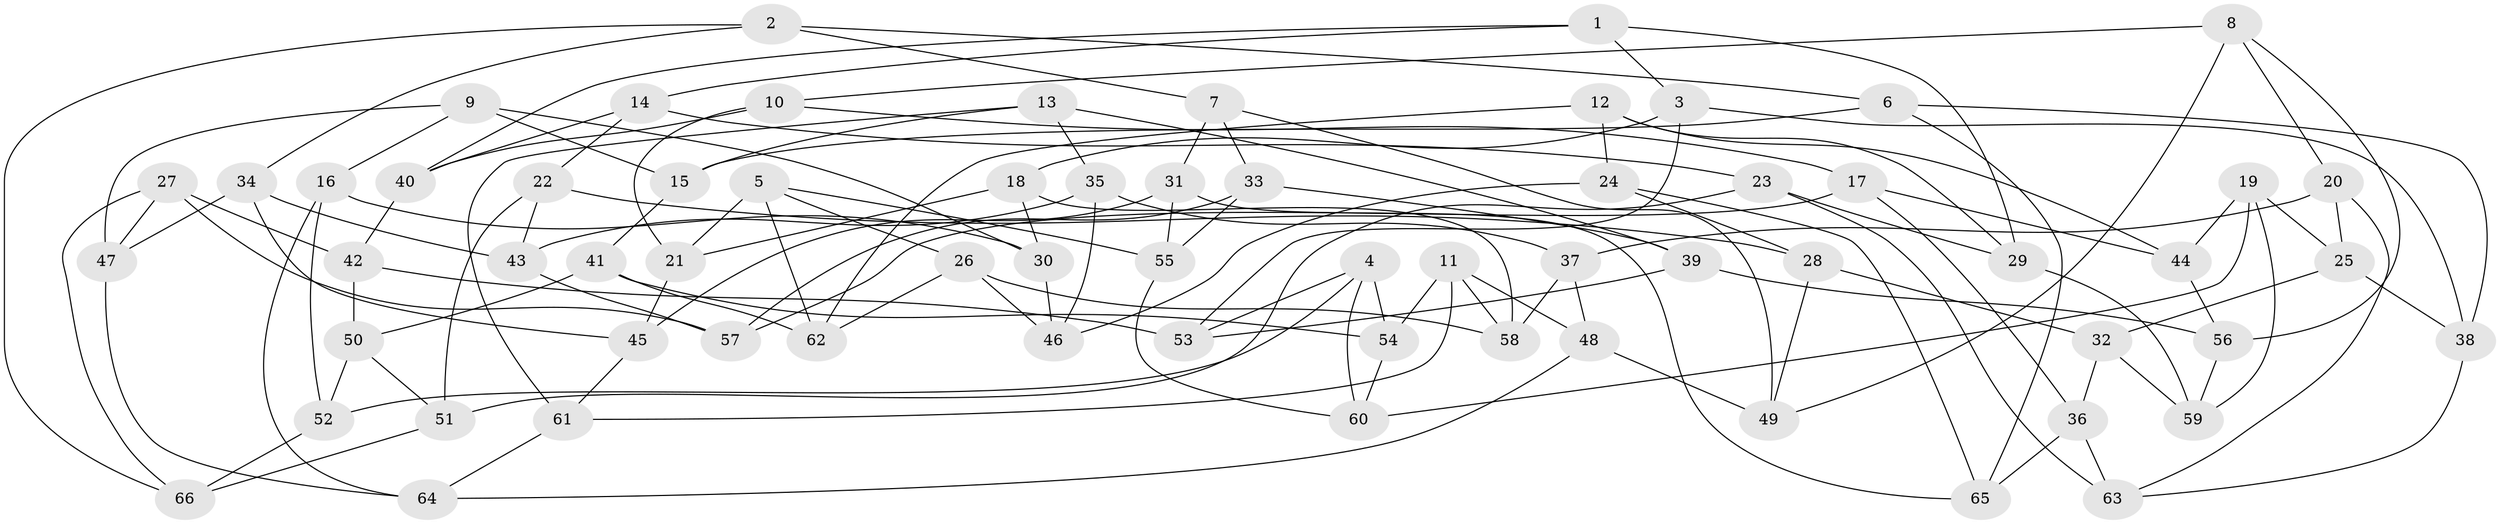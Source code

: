 // coarse degree distribution, {4: 0.1111111111111111, 6: 0.4444444444444444, 3: 0.037037037037037035, 7: 0.14814814814814814, 5: 0.18518518518518517, 8: 0.07407407407407407}
// Generated by graph-tools (version 1.1) at 2025/38/03/04/25 23:38:17]
// undirected, 66 vertices, 132 edges
graph export_dot {
  node [color=gray90,style=filled];
  1;
  2;
  3;
  4;
  5;
  6;
  7;
  8;
  9;
  10;
  11;
  12;
  13;
  14;
  15;
  16;
  17;
  18;
  19;
  20;
  21;
  22;
  23;
  24;
  25;
  26;
  27;
  28;
  29;
  30;
  31;
  32;
  33;
  34;
  35;
  36;
  37;
  38;
  39;
  40;
  41;
  42;
  43;
  44;
  45;
  46;
  47;
  48;
  49;
  50;
  51;
  52;
  53;
  54;
  55;
  56;
  57;
  58;
  59;
  60;
  61;
  62;
  63;
  64;
  65;
  66;
  1 -- 14;
  1 -- 40;
  1 -- 3;
  1 -- 29;
  2 -- 6;
  2 -- 7;
  2 -- 66;
  2 -- 34;
  3 -- 38;
  3 -- 53;
  3 -- 18;
  4 -- 54;
  4 -- 52;
  4 -- 60;
  4 -- 53;
  5 -- 62;
  5 -- 21;
  5 -- 55;
  5 -- 26;
  6 -- 15;
  6 -- 38;
  6 -- 65;
  7 -- 31;
  7 -- 49;
  7 -- 33;
  8 -- 56;
  8 -- 49;
  8 -- 10;
  8 -- 20;
  9 -- 16;
  9 -- 15;
  9 -- 47;
  9 -- 30;
  10 -- 21;
  10 -- 40;
  10 -- 17;
  11 -- 48;
  11 -- 54;
  11 -- 58;
  11 -- 61;
  12 -- 44;
  12 -- 24;
  12 -- 62;
  12 -- 29;
  13 -- 61;
  13 -- 15;
  13 -- 35;
  13 -- 39;
  14 -- 22;
  14 -- 23;
  14 -- 40;
  15 -- 41;
  16 -- 64;
  16 -- 30;
  16 -- 52;
  17 -- 44;
  17 -- 57;
  17 -- 36;
  18 -- 30;
  18 -- 58;
  18 -- 21;
  19 -- 60;
  19 -- 25;
  19 -- 59;
  19 -- 44;
  20 -- 25;
  20 -- 37;
  20 -- 63;
  21 -- 45;
  22 -- 28;
  22 -- 43;
  22 -- 51;
  23 -- 51;
  23 -- 63;
  23 -- 29;
  24 -- 65;
  24 -- 28;
  24 -- 46;
  25 -- 32;
  25 -- 38;
  26 -- 58;
  26 -- 46;
  26 -- 62;
  27 -- 57;
  27 -- 66;
  27 -- 42;
  27 -- 47;
  28 -- 32;
  28 -- 49;
  29 -- 59;
  30 -- 46;
  31 -- 45;
  31 -- 65;
  31 -- 55;
  32 -- 59;
  32 -- 36;
  33 -- 57;
  33 -- 55;
  33 -- 39;
  34 -- 47;
  34 -- 43;
  34 -- 45;
  35 -- 37;
  35 -- 43;
  35 -- 46;
  36 -- 65;
  36 -- 63;
  37 -- 58;
  37 -- 48;
  38 -- 63;
  39 -- 56;
  39 -- 53;
  40 -- 42;
  41 -- 62;
  41 -- 54;
  41 -- 50;
  42 -- 50;
  42 -- 53;
  43 -- 57;
  44 -- 56;
  45 -- 61;
  47 -- 64;
  48 -- 49;
  48 -- 64;
  50 -- 52;
  50 -- 51;
  51 -- 66;
  52 -- 66;
  54 -- 60;
  55 -- 60;
  56 -- 59;
  61 -- 64;
}
